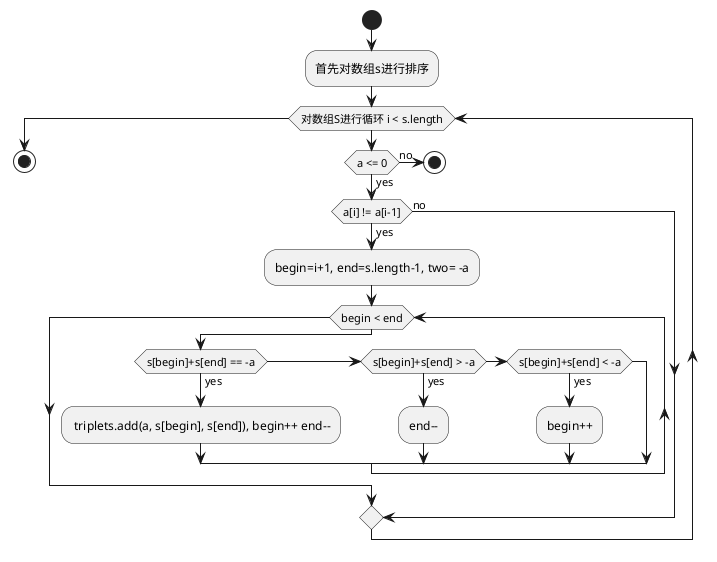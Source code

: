 @startuml
start
:首先对数组s进行排序;
while(对数组S进行循环 i < s.length)
  if(a <= 0) then (no)
  stop
  else(yes)
  if(a[i] != a[i-1]) then(yes)
   :begin=i+1, end=s.length-1, two= -a;
   while(begin < end)
    if(s[begin]+s[end] == -a) then(yes) 
     : triplets.add(a, s[begin], s[end]), begin++ end--;
    elseif (s[begin]+s[end] > -a) then(yes)
    :end--;
    elseif (s[begin]+s[end] < -a) then(yes)
    :begin++;
    endif
   endwhile
  else(no)
  endif
  endif
endwhile;

stop
@enduml

